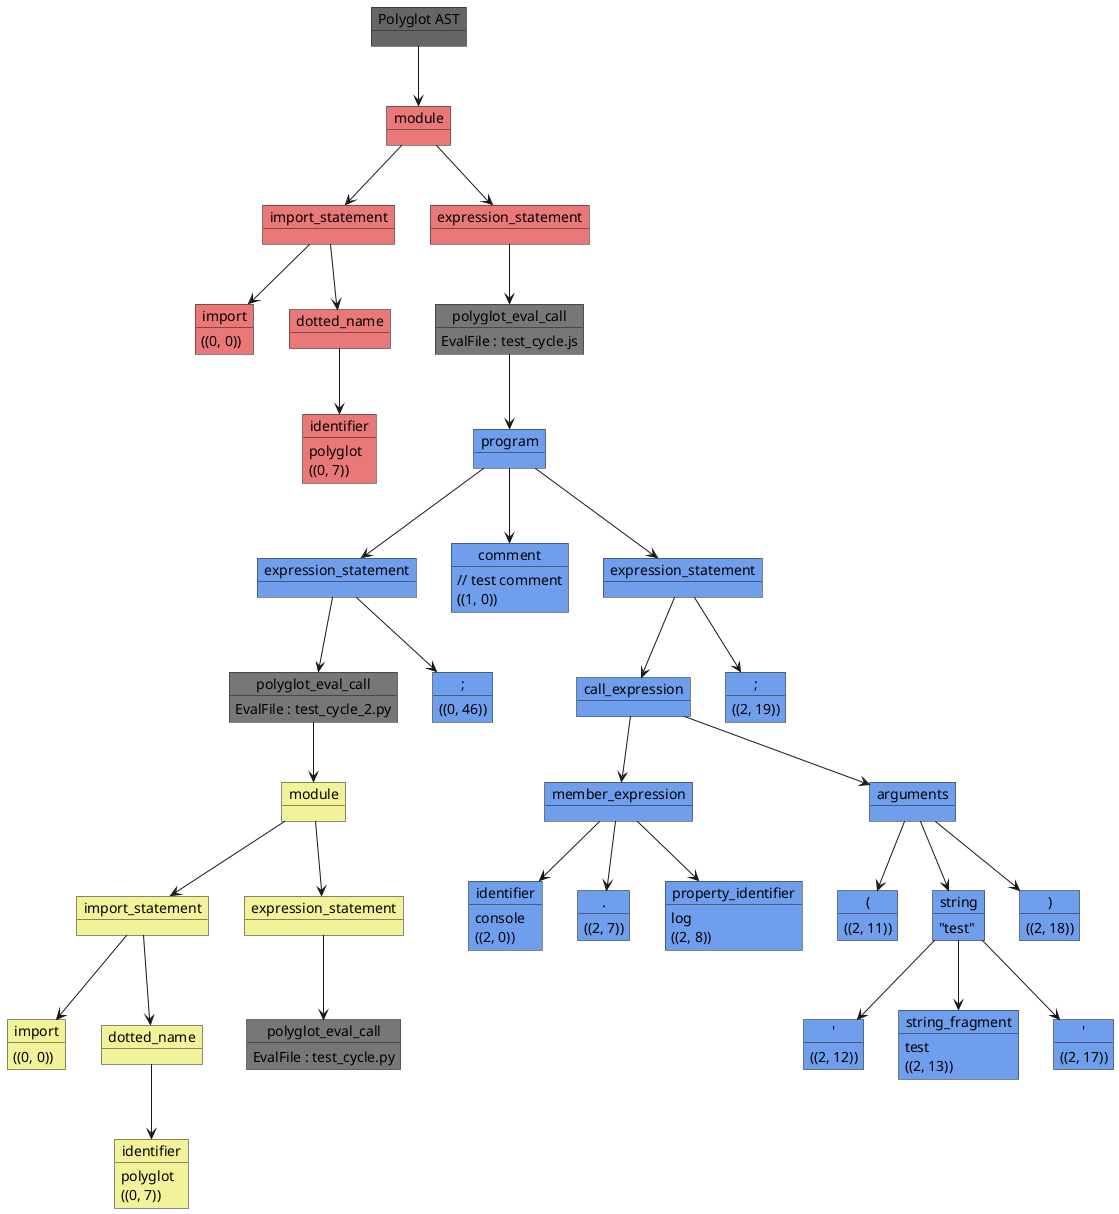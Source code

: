 @startuml
object "Polyglot AST" as 0 #666
object "module" as 1 #eb7878
0 -down-> 1
object "import_statement" as 2 #eb7878
1 -down-> 2
object "import" as 3 #eb7878
3 : ((0, 0))
2 -down-> 3
object "dotted_name" as 5 #eb7878
2 -down-> 5
object "identifier" as 6 #eb7878
6 : polyglot
6 : ((0, 7))
5 -down-> 6
object "expression_statement" as 10 #eb7878
1 -down-> 10
object "polyglot_eval_call" as 11 #777
11 : EvalFile : test_cycle.js
10 -down-> 11
object "program" as 12 #6f9eed
11 -down-> 12
object "expression_statement" as 13 #6f9eed
12 -down-> 13
object "polyglot_eval_call" as 14 #777
14 : EvalFile : test_cycle_2.py
13 -down-> 14
object "module" as 15 #f1f299
14 -down-> 15
object "import_statement" as 16 #f1f299
15 -down-> 16
object "import" as 17 #f1f299
17 : ((0, 0))
16 -down-> 17
object "dotted_name" as 19 #f1f299
16 -down-> 19
object "identifier" as 20 #f1f299
20 : polyglot
20 : ((0, 7))
19 -down-> 20
object "expression_statement" as 24 #f1f299
15 -down-> 24
object "polyglot_eval_call" as 25 #777
25 : EvalFile : test_cycle.py
24 -down-> 25
object ";" as 30 #6f9eed
30 : ((0, 46))
13 -down-> 30
object "comment" as 33 #6f9eed
33 : // test comment
33 : ((1, 0))
12 -down-> 33
object "expression_statement" as 35 #6f9eed
12 -down-> 35
object "call_expression" as 36 #6f9eed
35 -down-> 36
object "member_expression" as 37 #6f9eed
36 -down-> 37
object "identifier" as 38 #6f9eed
38 : console
38 : ((2, 0))
37 -down-> 38
object "." as 40 #6f9eed
40 : ((2, 7))
37 -down-> 40
object "property_identifier" as 42 #6f9eed
42 : log
42 : ((2, 8))
37 -down-> 42
object "arguments" as 45 #6f9eed
36 -down-> 45
object "(" as 46 #6f9eed
46 : ((2, 11))
45 -down-> 46
object "string" as 48 #6f9eed
48 : "test"
45 -down-> 48
object "'" as 49 #6f9eed
49 : ((2, 12))
48 -down-> 49
object "string_fragment" as 51 #6f9eed
51 : test
51 : ((2, 13))
48 -down-> 51
object "'" as 53 #6f9eed
53 : ((2, 17))
48 -down-> 53
object ")" as 56 #6f9eed
56 : ((2, 18))
45 -down-> 56
object ";" as 60 #6f9eed
60 : ((2, 19))
35 -down-> 60
@enduml